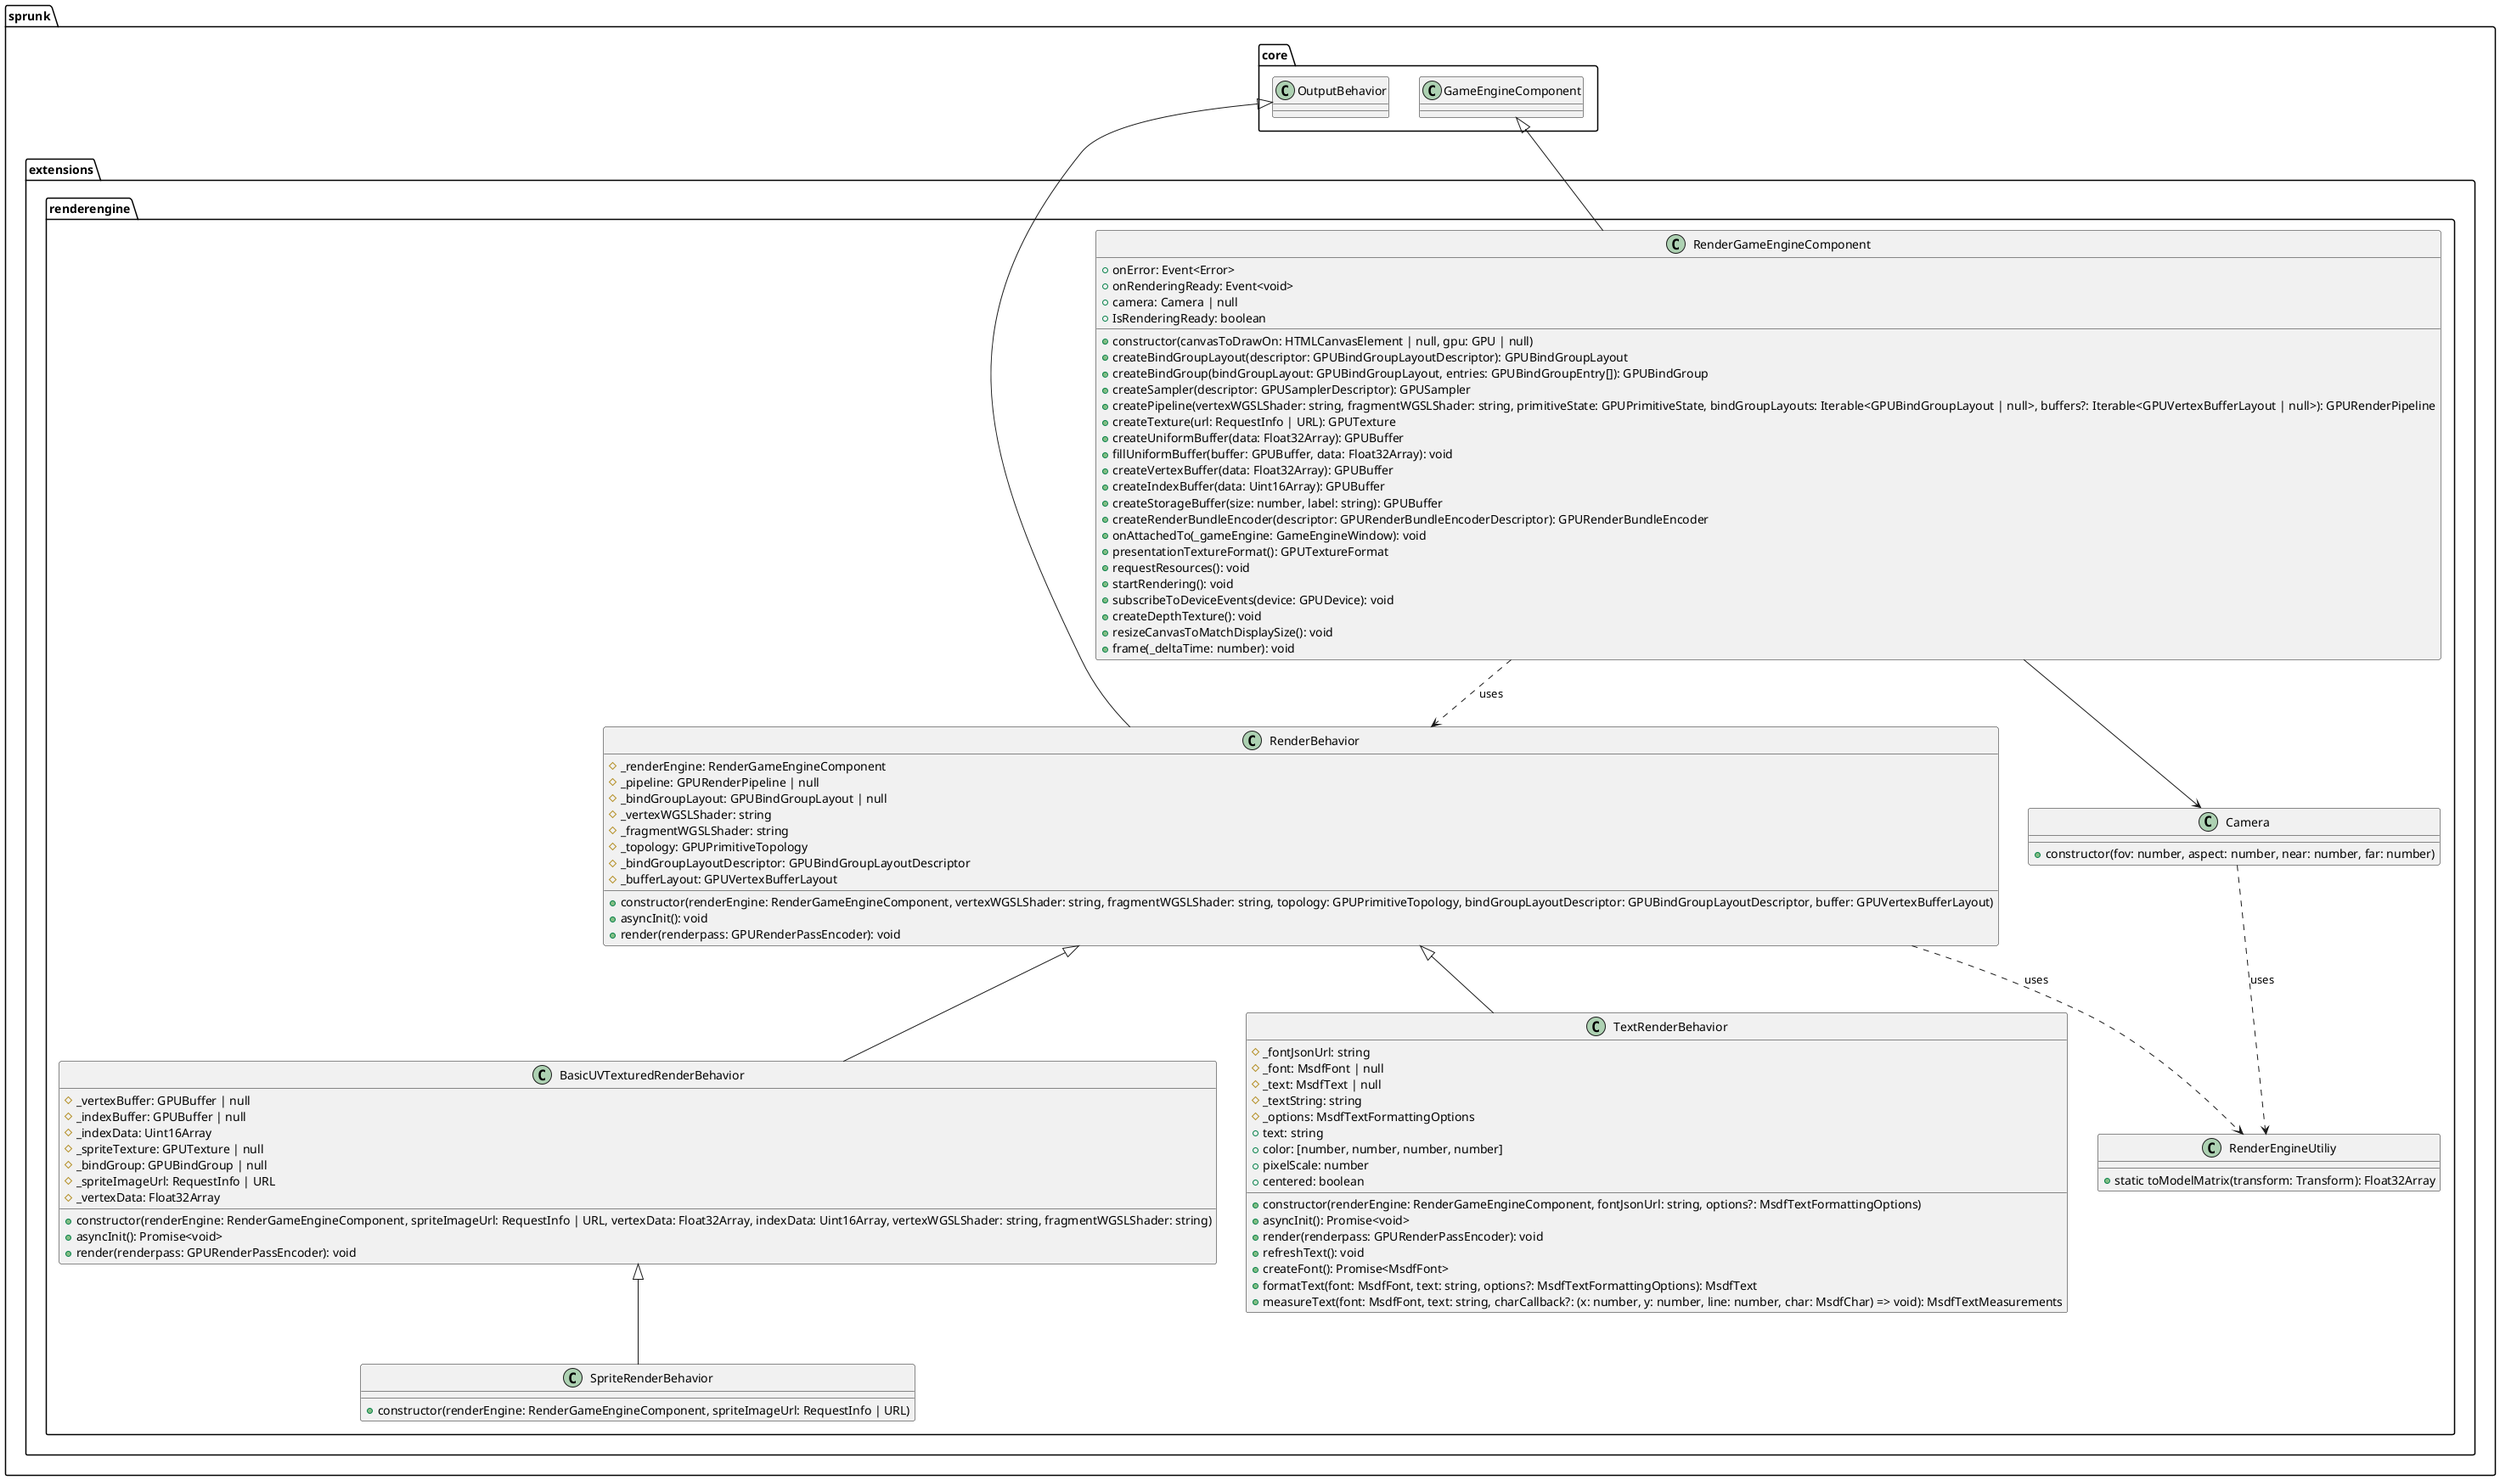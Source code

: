 @startuml

package sprunk.core{
    class OutputBehavior
    class GameEngineComponent
}

package sprunk.extensions.renderengine {
    class RenderGameEngineComponent {
        +onError: Event<Error>
        +onRenderingReady: Event<void>
        +camera: Camera | null
        +IsRenderingReady: boolean
        +constructor(canvasToDrawOn: HTMLCanvasElement | null, gpu: GPU | null)
        +createBindGroupLayout(descriptor: GPUBindGroupLayoutDescriptor): GPUBindGroupLayout
        +createBindGroup(bindGroupLayout: GPUBindGroupLayout, entries: GPUBindGroupEntry[]): GPUBindGroup
        +createSampler(descriptor: GPUSamplerDescriptor): GPUSampler
        +createPipeline(vertexWGSLShader: string, fragmentWGSLShader: string, primitiveState: GPUPrimitiveState, bindGroupLayouts: Iterable<GPUBindGroupLayout | null>, buffers?: Iterable<GPUVertexBufferLayout | null>): GPURenderPipeline
        +createTexture(url: RequestInfo | URL): GPUTexture
        +createUniformBuffer(data: Float32Array): GPUBuffer
        +fillUniformBuffer(buffer: GPUBuffer, data: Float32Array): void
        +createVertexBuffer(data: Float32Array): GPUBuffer
        +createIndexBuffer(data: Uint16Array): GPUBuffer
        +createStorageBuffer(size: number, label: string): GPUBuffer
        +createRenderBundleEncoder(descriptor: GPURenderBundleEncoderDescriptor): GPURenderBundleEncoder
        +onAttachedTo(_gameEngine: GameEngineWindow): void
        +presentationTextureFormat(): GPUTextureFormat
        +requestResources(): void
        +startRendering(): void
        +subscribeToDeviceEvents(device: GPUDevice): void
        +createDepthTexture(): void
        +resizeCanvasToMatchDisplaySize(): void
        +frame(_deltaTime: number): void
    }

    class SpriteRenderBehavior {
        +constructor(renderEngine: RenderGameEngineComponent, spriteImageUrl: RequestInfo | URL)
    }

    class RenderEngineUtiliy {
        +static toModelMatrix(transform: Transform): Float32Array
    }

    class RenderBehavior {
        #_renderEngine: RenderGameEngineComponent
        #_pipeline: GPURenderPipeline | null
        #_bindGroupLayout: GPUBindGroupLayout | null
        #_vertexWGSLShader: string
        #_fragmentWGSLShader: string
        #_topology: GPUPrimitiveTopology
        #_bindGroupLayoutDescriptor: GPUBindGroupLayoutDescriptor
        #_bufferLayout: GPUVertexBufferLayout
        +constructor(renderEngine: RenderGameEngineComponent, vertexWGSLShader: string, fragmentWGSLShader: string, topology: GPUPrimitiveTopology, bindGroupLayoutDescriptor: GPUBindGroupLayoutDescriptor, buffer: GPUVertexBufferLayout)
        +asyncInit(): void
        +render(renderpass: GPURenderPassEncoder): void
    }

    class Camera {
        +constructor(fov: number, aspect: number, near: number, far: number)
    }

    class BasicUVTexturedRenderBehavior {
        #_vertexBuffer: GPUBuffer | null
        #_indexBuffer: GPUBuffer | null
        #_indexData: Uint16Array
        #_spriteTexture: GPUTexture | null
        #_bindGroup: GPUBindGroup | null
        #_spriteImageUrl: RequestInfo | URL
        #_vertexData: Float32Array
        +constructor(renderEngine: RenderGameEngineComponent, spriteImageUrl: RequestInfo | URL, vertexData: Float32Array, indexData: Uint16Array, vertexWGSLShader: string, fragmentWGSLShader: string)
        +asyncInit(): Promise<void>
        +render(renderpass: GPURenderPassEncoder): void
    }

    class TextRenderBehavior {
        #_fontJsonUrl: string
        #_font: MsdfFont | null
        #_text: MsdfText | null
        #_textString: string
        #_options: MsdfTextFormattingOptions
        +constructor(renderEngine: RenderGameEngineComponent, fontJsonUrl: string, options?: MsdfTextFormattingOptions)
        +text: string
        +color: [number, number, number, number]
        +pixelScale: number
        +centered: boolean
        +asyncInit(): Promise<void>
        +render(renderpass: GPURenderPassEncoder): void
        +refreshText(): void
        +createFont(): Promise<MsdfFont>
        +formatText(font: MsdfFont, text: string, options?: MsdfTextFormattingOptions): MsdfText
        +measureText(font: MsdfFont, text: string, charCallback?: (x: number, y: number, line: number, char: MsdfChar) => void): MsdfTextMeasurements
    }

    RenderGameEngineComponent -up-|> GameEngineComponent
    RenderBehavior -up-|> OutputBehavior
    SpriteRenderBehavior -up-|> BasicUVTexturedRenderBehavior
    BasicUVTexturedRenderBehavior -up-|> RenderBehavior
    TextRenderBehavior -up-|> RenderBehavior

    RenderGameEngineComponent --> Camera
    RenderGameEngineComponent ..> RenderBehavior : "uses"
    RenderBehavior ..> RenderEngineUtiliy : "uses"
    Camera ..> RenderEngineUtiliy : "uses"
}

@enduml

